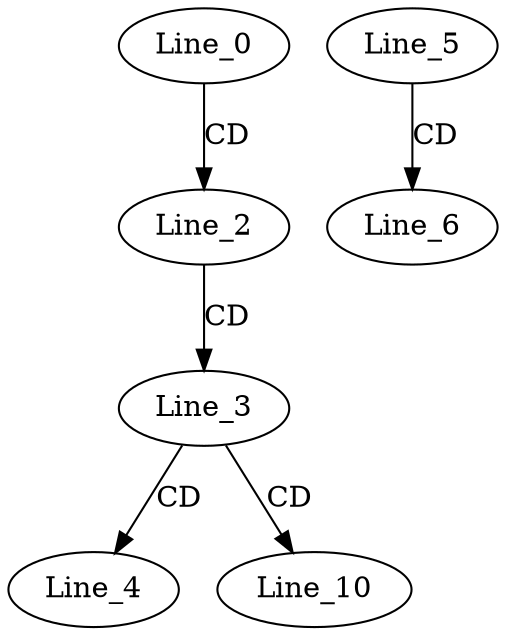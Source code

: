 digraph G {
  Line_0;
  Line_2;
  Line_3;
  Line_4;
  Line_5;
  Line_6;
  Line_10;
  Line_0 -> Line_2 [ label="CD" ];
  Line_2 -> Line_3 [ label="CD" ];
  Line_3 -> Line_4 [ label="CD" ];
  Line_5 -> Line_6 [ label="CD" ];
  Line_3 -> Line_10 [ label="CD" ];
}
